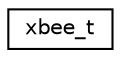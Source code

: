 digraph "Graphical Class Hierarchy"
{
 // LATEX_PDF_SIZE
  edge [fontname="Helvetica",fontsize="10",labelfontname="Helvetica",labelfontsize="10"];
  node [fontname="Helvetica",fontsize="10",shape=record];
  rankdir="LR";
  Node0 [label="xbee_t",height=0.2,width=0.4,color="black", fillcolor="white", style="filled",URL="$structxbee__t.html",tooltip="XBee device descriptor."];
}
